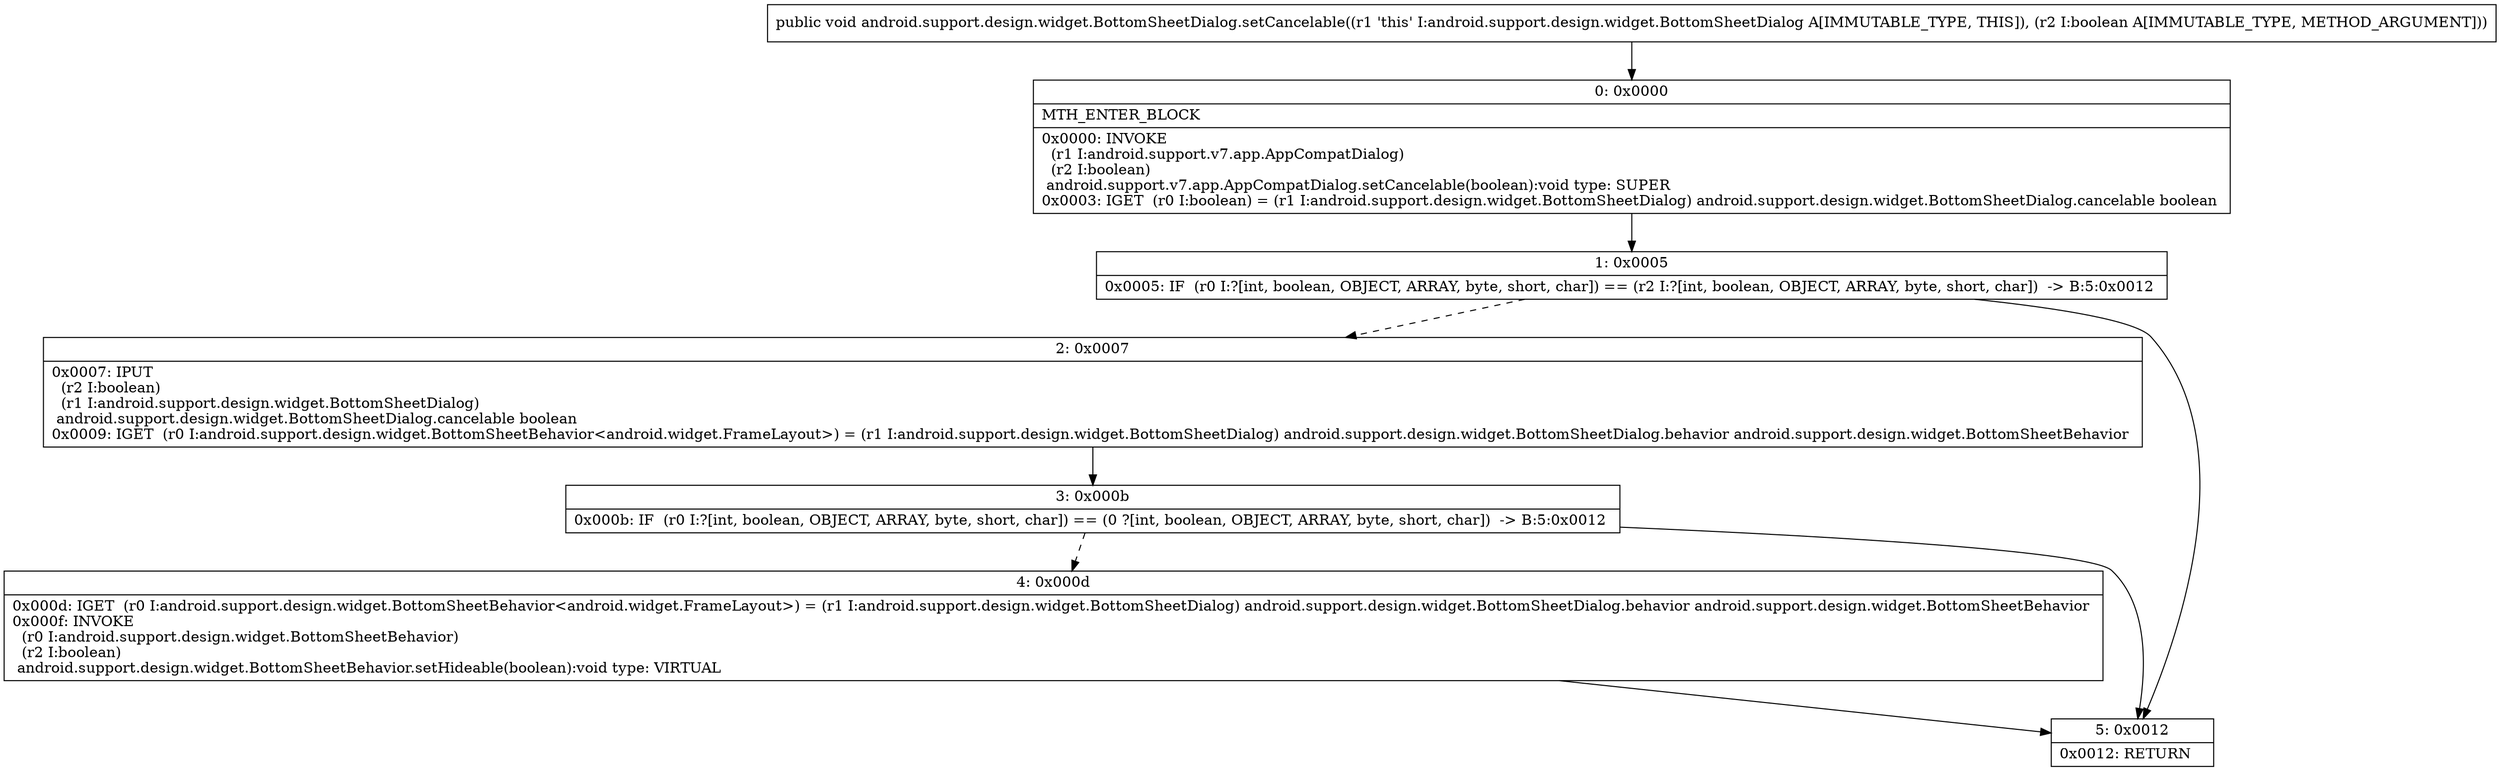 digraph "CFG forandroid.support.design.widget.BottomSheetDialog.setCancelable(Z)V" {
Node_0 [shape=record,label="{0\:\ 0x0000|MTH_ENTER_BLOCK\l|0x0000: INVOKE  \l  (r1 I:android.support.v7.app.AppCompatDialog)\l  (r2 I:boolean)\l android.support.v7.app.AppCompatDialog.setCancelable(boolean):void type: SUPER \l0x0003: IGET  (r0 I:boolean) = (r1 I:android.support.design.widget.BottomSheetDialog) android.support.design.widget.BottomSheetDialog.cancelable boolean \l}"];
Node_1 [shape=record,label="{1\:\ 0x0005|0x0005: IF  (r0 I:?[int, boolean, OBJECT, ARRAY, byte, short, char]) == (r2 I:?[int, boolean, OBJECT, ARRAY, byte, short, char])  \-\> B:5:0x0012 \l}"];
Node_2 [shape=record,label="{2\:\ 0x0007|0x0007: IPUT  \l  (r2 I:boolean)\l  (r1 I:android.support.design.widget.BottomSheetDialog)\l android.support.design.widget.BottomSheetDialog.cancelable boolean \l0x0009: IGET  (r0 I:android.support.design.widget.BottomSheetBehavior\<android.widget.FrameLayout\>) = (r1 I:android.support.design.widget.BottomSheetDialog) android.support.design.widget.BottomSheetDialog.behavior android.support.design.widget.BottomSheetBehavior \l}"];
Node_3 [shape=record,label="{3\:\ 0x000b|0x000b: IF  (r0 I:?[int, boolean, OBJECT, ARRAY, byte, short, char]) == (0 ?[int, boolean, OBJECT, ARRAY, byte, short, char])  \-\> B:5:0x0012 \l}"];
Node_4 [shape=record,label="{4\:\ 0x000d|0x000d: IGET  (r0 I:android.support.design.widget.BottomSheetBehavior\<android.widget.FrameLayout\>) = (r1 I:android.support.design.widget.BottomSheetDialog) android.support.design.widget.BottomSheetDialog.behavior android.support.design.widget.BottomSheetBehavior \l0x000f: INVOKE  \l  (r0 I:android.support.design.widget.BottomSheetBehavior)\l  (r2 I:boolean)\l android.support.design.widget.BottomSheetBehavior.setHideable(boolean):void type: VIRTUAL \l}"];
Node_5 [shape=record,label="{5\:\ 0x0012|0x0012: RETURN   \l}"];
MethodNode[shape=record,label="{public void android.support.design.widget.BottomSheetDialog.setCancelable((r1 'this' I:android.support.design.widget.BottomSheetDialog A[IMMUTABLE_TYPE, THIS]), (r2 I:boolean A[IMMUTABLE_TYPE, METHOD_ARGUMENT])) }"];
MethodNode -> Node_0;
Node_0 -> Node_1;
Node_1 -> Node_2[style=dashed];
Node_1 -> Node_5;
Node_2 -> Node_3;
Node_3 -> Node_4[style=dashed];
Node_3 -> Node_5;
Node_4 -> Node_5;
}


